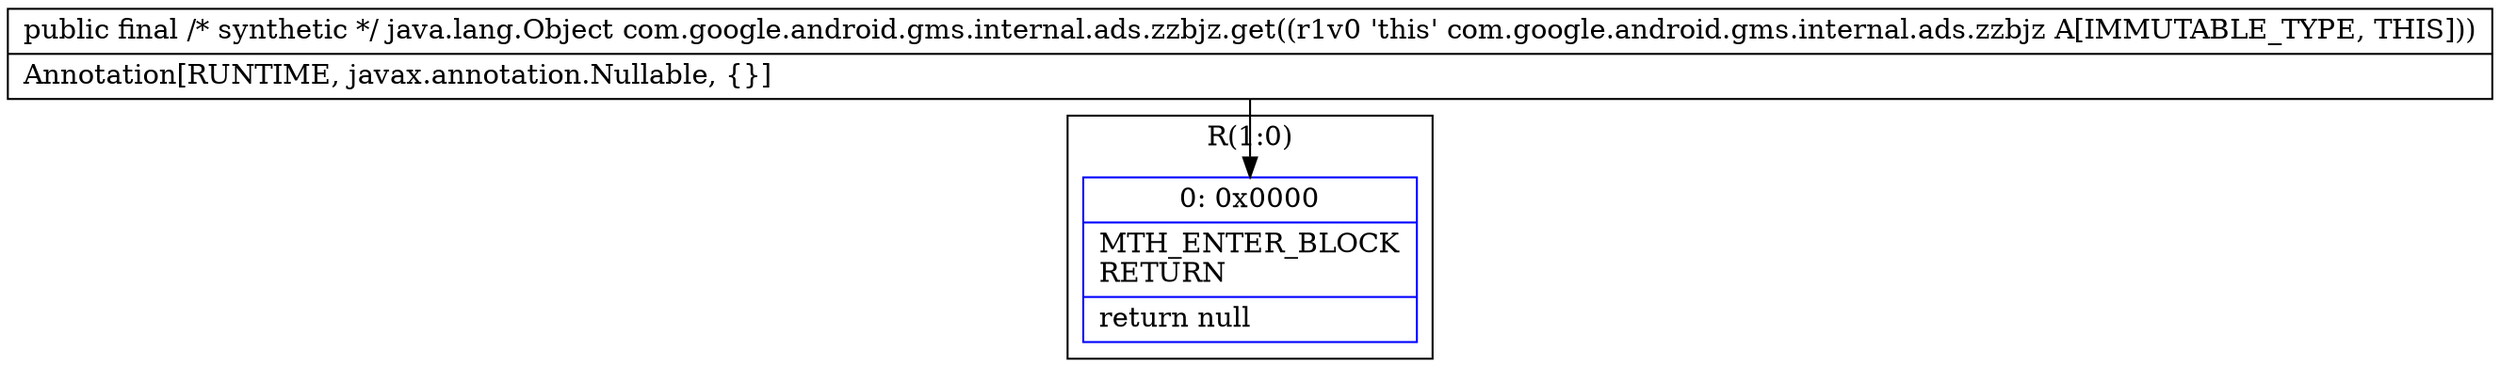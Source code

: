digraph "CFG forcom.google.android.gms.internal.ads.zzbjz.get()Ljava\/lang\/Object;" {
subgraph cluster_Region_1677306743 {
label = "R(1:0)";
node [shape=record,color=blue];
Node_0 [shape=record,label="{0\:\ 0x0000|MTH_ENTER_BLOCK\lRETURN\l|return null\l}"];
}
MethodNode[shape=record,label="{public final \/* synthetic *\/ java.lang.Object com.google.android.gms.internal.ads.zzbjz.get((r1v0 'this' com.google.android.gms.internal.ads.zzbjz A[IMMUTABLE_TYPE, THIS]))  | Annotation[RUNTIME, javax.annotation.Nullable, \{\}]\l}"];
MethodNode -> Node_0;
}

